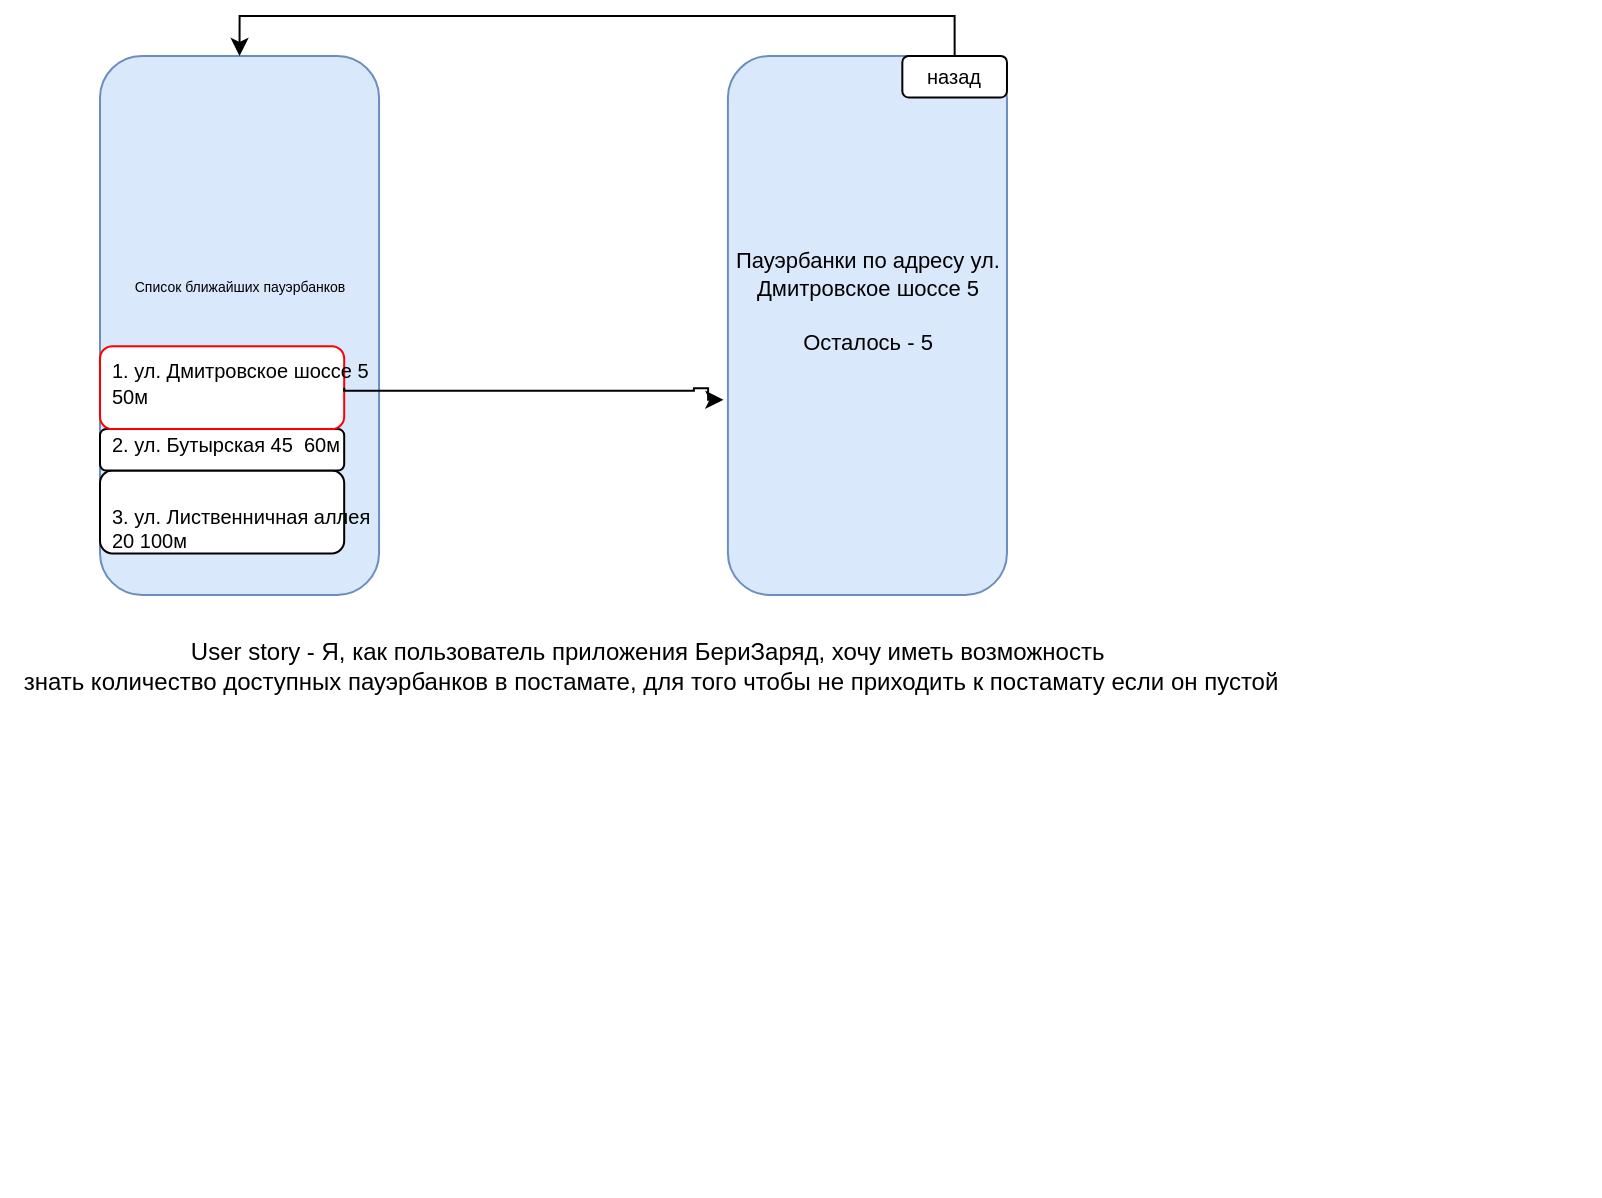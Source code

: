 <mxfile version="24.7.17">
  <diagram name="Страница — 1" id="flQP20-5zX7BcdRE8flK">
    <mxGraphModel dx="1261" dy="823" grid="1" gridSize="10" guides="1" tooltips="1" connect="1" arrows="1" fold="1" page="1" pageScale="1" pageWidth="827" pageHeight="1169" math="0" shadow="0">
      <root>
        <mxCell id="0" />
        <mxCell id="1" parent="0" />
        <mxCell id="t8qjZ4TBIEZS-IhVKaN8-68" value="" style="group" vertex="1" connectable="0" parent="1">
          <mxGeometry x="60" y="70" width="750" height="570" as="geometry" />
        </mxCell>
        <mxCell id="t8qjZ4TBIEZS-IhVKaN8-1" value="" style="rounded=1;whiteSpace=wrap;html=1;fillColor=#dae8fc;strokeColor=#6c8ebf;" vertex="1" parent="t8qjZ4TBIEZS-IhVKaN8-68">
          <mxGeometry width="139.535" height="269.455" as="geometry" />
        </mxCell>
        <mxCell id="t8qjZ4TBIEZS-IhVKaN8-37" value="" style="rounded=1;whiteSpace=wrap;html=1;" vertex="1" parent="t8qjZ4TBIEZS-IhVKaN8-68">
          <mxGeometry y="207.273" width="122.093" height="41.455" as="geometry" />
        </mxCell>
        <mxCell id="t8qjZ4TBIEZS-IhVKaN8-38" value="" style="rounded=1;whiteSpace=wrap;html=1;" vertex="1" parent="t8qjZ4TBIEZS-IhVKaN8-68">
          <mxGeometry y="186.545" width="122.093" height="20.727" as="geometry" />
        </mxCell>
        <mxCell id="t8qjZ4TBIEZS-IhVKaN8-33" value="" style="rounded=1;whiteSpace=wrap;html=1;strokeColor=#FF0000;" vertex="1" parent="t8qjZ4TBIEZS-IhVKaN8-68">
          <mxGeometry y="145.091" width="122.093" height="41.455" as="geometry" />
        </mxCell>
        <mxCell id="t8qjZ4TBIEZS-IhVKaN8-22" value="" style="edgeStyle=orthogonalEdgeStyle;rounded=0;orthogonalLoop=1;jettySize=auto;html=1;entryX=-0.016;entryY=0.638;entryDx=0;entryDy=0;entryPerimeter=0;" edge="1" parent="t8qjZ4TBIEZS-IhVKaN8-68" target="t8qjZ4TBIEZS-IhVKaN8-8">
          <mxGeometry relative="1" as="geometry">
            <mxPoint x="122.093" y="165.818" as="sourcePoint" />
            <mxPoint x="296.512" y="165.818" as="targetPoint" />
            <Array as="points">
              <mxPoint x="122.635" y="167.362" />
              <mxPoint x="296.959" y="167.362" />
              <mxPoint x="296.959" y="166.149" />
              <mxPoint x="304.054" y="166.149" />
              <mxPoint x="304.054" y="172.213" />
            </Array>
          </mxGeometry>
        </mxCell>
        <mxCell id="t8qjZ4TBIEZS-IhVKaN8-8" value="&lt;div style=&quot;font-size: 11px;&quot;&gt;&lt;font style=&quot;font-size: 11px;&quot;&gt;&lt;br&gt;&lt;/font&gt;&lt;/div&gt;&lt;font style=&quot;font-size: 11px;&quot;&gt;Пауэрбанки по адресу ул. Дмитровское шоссе 5&lt;/font&gt;&lt;div style=&quot;font-size: 11px;&quot;&gt;&lt;font style=&quot;font-size: 11px;&quot;&gt;&lt;span style=&quot;background-color: initial;&quot;&gt;&lt;br&gt;&lt;/span&gt;&lt;/font&gt;&lt;/div&gt;&lt;div style=&quot;font-size: 11px;&quot;&gt;&lt;font style=&quot;font-size: 11px;&quot;&gt;&lt;span style=&quot;background-color: initial;&quot;&gt;Осталось - 5&lt;/span&gt;&lt;br&gt;&lt;/font&gt;&lt;/div&gt;&lt;div style=&quot;font-size: 11px;&quot;&gt;&lt;font style=&quot;font-size: 11px;&quot;&gt;&lt;br&gt;&lt;/font&gt;&lt;/div&gt;&lt;div style=&quot;font-size: 11px;&quot;&gt;&lt;font style=&quot;font-size: 11px;&quot;&gt;&lt;br&gt;&lt;/font&gt;&lt;/div&gt;&lt;div style=&quot;font-size: 11px;&quot;&gt;&lt;font style=&quot;font-size: 11px;&quot;&gt;&lt;br&gt;&lt;/font&gt;&lt;/div&gt;" style="rounded=1;whiteSpace=wrap;html=1;fillColor=#dae8fc;strokeColor=#6c8ebf;" vertex="1" parent="t8qjZ4TBIEZS-IhVKaN8-68">
          <mxGeometry x="313.953" width="139.535" height="269.455" as="geometry" />
        </mxCell>
        <mxCell id="t8qjZ4TBIEZS-IhVKaN8-26" value="&lt;font style=&quot;font-size: 7px;&quot;&gt;Список ближайших пауэрбанков&lt;/font&gt;" style="text;html=1;align=center;verticalAlign=middle;whiteSpace=wrap;rounded=0;" vertex="1" parent="t8qjZ4TBIEZS-IhVKaN8-68">
          <mxGeometry y="82.909" width="139.535" height="62.182" as="geometry" />
        </mxCell>
        <mxCell id="t8qjZ4TBIEZS-IhVKaN8-27" value="&lt;div style=&quot;font-size: 10px;&quot;&gt;&lt;font style=&quot;font-size: 10px;&quot;&gt;&lt;br&gt;&lt;/font&gt;&lt;/div&gt;&lt;div style=&quot;font-size: 10px;&quot;&gt;&lt;font style=&quot;font-size: 10px;&quot;&gt;&lt;br&gt;&lt;/font&gt;&lt;/div&gt;&lt;font style=&quot;font-size: 10px;&quot;&gt;1. ул. Дмитровское шоссе 5&lt;/font&gt;&lt;div style=&quot;font-size: 10px;&quot;&gt;&lt;font style=&quot;font-size: 10px;&quot;&gt;50м&lt;/font&gt;&lt;/div&gt;&lt;div style=&quot;font-size: 10px;&quot;&gt;&lt;font style=&quot;font-size: 10px;&quot;&gt;&lt;br&gt;&lt;/font&gt;&lt;/div&gt;&lt;div style=&quot;font-size: 10px;&quot;&gt;&lt;div style=&quot;&quot;&gt;&lt;font style=&quot;font-size: 10px;&quot;&gt;2. ул. Бутырская 45&amp;nbsp; 60м&lt;/font&gt;&lt;/div&gt;&lt;div style=&quot;&quot;&gt;&lt;font style=&quot;font-size: 10px;&quot;&gt;&lt;br&gt;&lt;/font&gt;&lt;/div&gt;&lt;div style=&quot;&quot;&gt;&lt;br&gt;&lt;/div&gt;&lt;div style=&quot;&quot;&gt;&lt;font style=&quot;font-size: 10px;&quot;&gt;3. ул. Лиственничная аллея 20 100м&lt;/font&gt;&lt;/div&gt;&lt;/div&gt;" style="text;html=1;align=left;verticalAlign=middle;whiteSpace=wrap;rounded=0;" vertex="1" parent="t8qjZ4TBIEZS-IhVKaN8-68">
          <mxGeometry x="4.36" y="165.818" width="139.535" height="41.455" as="geometry" />
        </mxCell>
        <mxCell id="t8qjZ4TBIEZS-IhVKaN8-44" value="" style="rounded=1;whiteSpace=wrap;html=1;" vertex="1" parent="t8qjZ4TBIEZS-IhVKaN8-68">
          <mxGeometry x="401.163" width="52.326" height="20.727" as="geometry" />
        </mxCell>
        <mxCell id="t8qjZ4TBIEZS-IhVKaN8-56" style="edgeStyle=orthogonalEdgeStyle;rounded=0;orthogonalLoop=1;jettySize=auto;html=1;exitX=0.5;exitY=0;exitDx=0;exitDy=0;entryX=0.5;entryY=0;entryDx=0;entryDy=0;" edge="1" parent="t8qjZ4TBIEZS-IhVKaN8-68" source="t8qjZ4TBIEZS-IhVKaN8-42" target="t8qjZ4TBIEZS-IhVKaN8-1">
          <mxGeometry relative="1" as="geometry" />
        </mxCell>
        <mxCell id="t8qjZ4TBIEZS-IhVKaN8-42" value="&lt;font style=&quot;font-size: 10px;&quot;&gt;назад&lt;/font&gt;" style="text;html=1;align=center;verticalAlign=middle;whiteSpace=wrap;rounded=0;" vertex="1" parent="t8qjZ4TBIEZS-IhVKaN8-68">
          <mxGeometry x="401.163" width="52.326" height="20.727" as="geometry" />
        </mxCell>
        <mxCell id="t8qjZ4TBIEZS-IhVKaN8-66" style="edgeStyle=orthogonalEdgeStyle;rounded=0;orthogonalLoop=1;jettySize=auto;html=1;entryX=0.402;entryY=0.1;entryDx=0;entryDy=0;entryPerimeter=0;" edge="1" parent="t8qjZ4TBIEZS-IhVKaN8-68" target="t8qjZ4TBIEZS-IhVKaN8-65">
          <mxGeometry relative="1" as="geometry">
            <mxPoint x="39.25" y="435.273" as="sourcePoint" />
            <Array as="points">
              <mxPoint x="38.372" y="476.727" />
              <mxPoint x="40.116" y="476.727" />
            </Array>
          </mxGeometry>
        </mxCell>
        <mxCell id="t8qjZ4TBIEZS-IhVKaN8-73" value="User story -&amp;nbsp;Я, как пользователь приложения БериЗаряд, хочу иметь возможность&amp;nbsp;&lt;div&gt;знать количество доступных пауэрбанков в постамате, для того чтобы не приходить к постамату если он пустой&lt;/div&gt;" style="text;html=1;align=center;verticalAlign=middle;resizable=0;points=[];autosize=1;strokeColor=none;fillColor=none;" vertex="1" parent="1">
          <mxGeometry x="10" y="355" width="650" height="40" as="geometry" />
        </mxCell>
      </root>
    </mxGraphModel>
  </diagram>
</mxfile>
